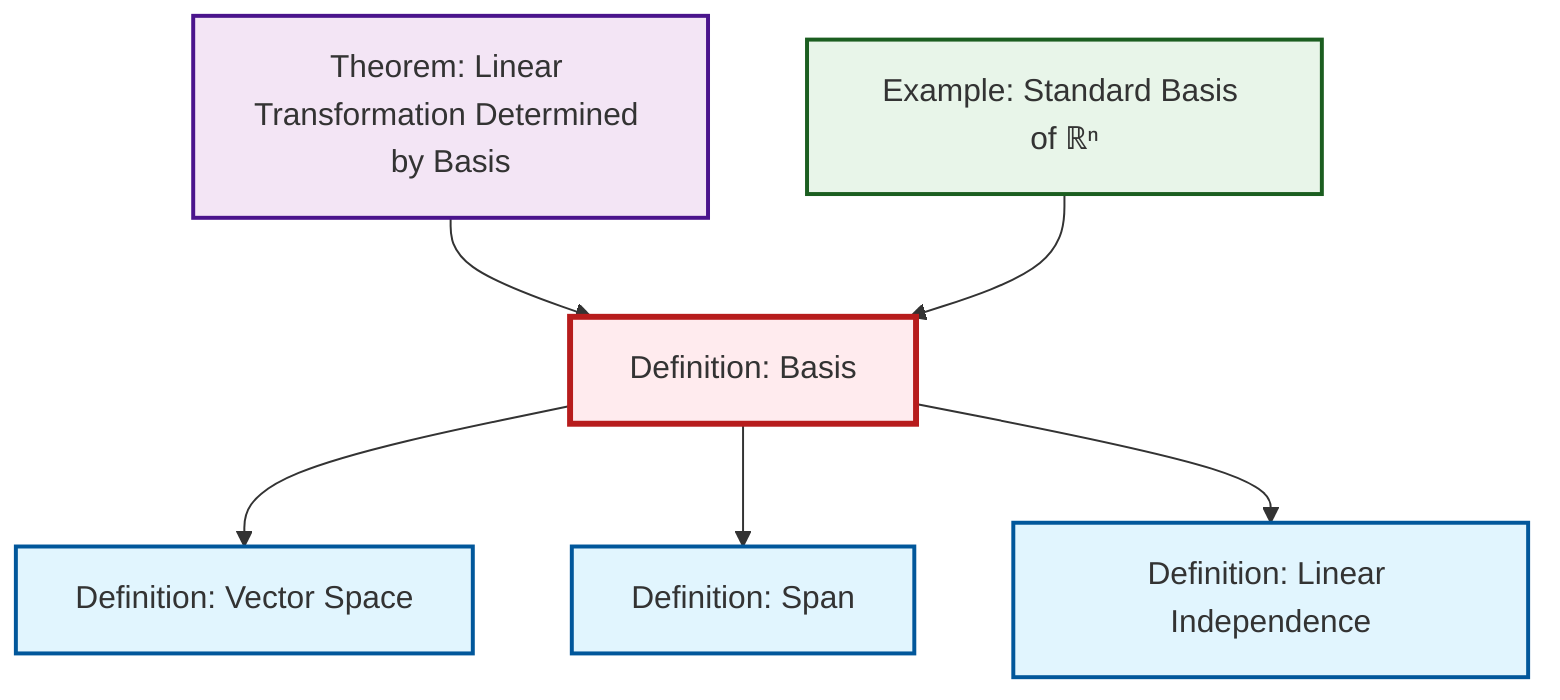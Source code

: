 graph TD
    classDef definition fill:#e1f5fe,stroke:#01579b,stroke-width:2px
    classDef theorem fill:#f3e5f5,stroke:#4a148c,stroke-width:2px
    classDef axiom fill:#fff3e0,stroke:#e65100,stroke-width:2px
    classDef example fill:#e8f5e9,stroke:#1b5e20,stroke-width:2px
    classDef current fill:#ffebee,stroke:#b71c1c,stroke-width:3px
    def-basis["Definition: Basis"]:::definition
    def-vector-space["Definition: Vector Space"]:::definition
    def-span["Definition: Span"]:::definition
    thm-linear-transformation-basis["Theorem: Linear Transformation Determined by Basis"]:::theorem
    def-linear-independence["Definition: Linear Independence"]:::definition
    ex-standard-basis-rn["Example: Standard Basis of ℝⁿ"]:::example
    def-basis --> def-vector-space
    thm-linear-transformation-basis --> def-basis
    ex-standard-basis-rn --> def-basis
    def-basis --> def-span
    def-basis --> def-linear-independence
    class def-basis current